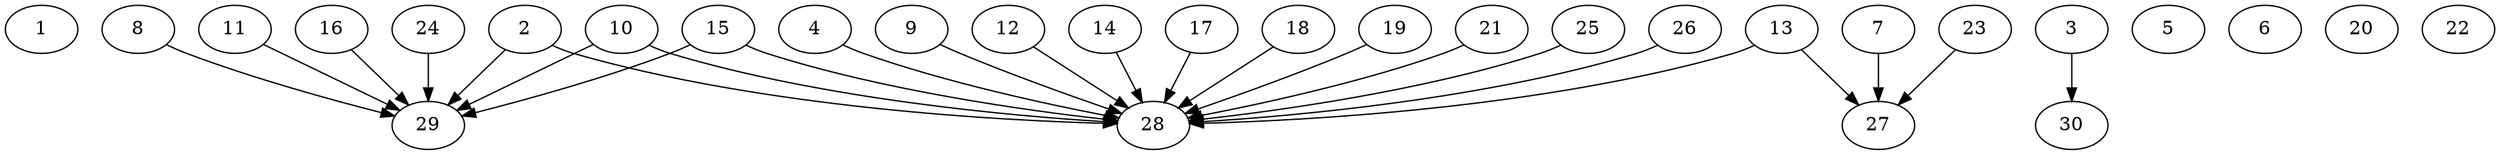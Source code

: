 // DAG automatically generated by daggen at Thu Oct  3 14:04:18 2019
// ./daggen --dot -n 30 --ccr 0.3 --fat 0.9 --regular 0.7 --density 0.7 --mindata 5242880 --maxdata 52428800 
digraph G {
  1 [size="74840747", alpha="0.12", expect_size="22452224"] 
  2 [size="72901973", alpha="0.09", expect_size="21870592"] 
  2 -> 28 [size ="21870592"]
  2 -> 29 [size ="21870592"]
  3 [size="82022400", alpha="0.20", expect_size="24606720"] 
  3 -> 30 [size ="24606720"]
  4 [size="86835200", alpha="0.03", expect_size="26050560"] 
  4 -> 28 [size ="26050560"]
  5 [size="95880533", alpha="0.03", expect_size="28764160"] 
  6 [size="71505920", alpha="0.12", expect_size="21451776"] 
  7 [size="29890560", alpha="0.13", expect_size="8967168"] 
  7 -> 27 [size ="8967168"]
  8 [size="167690240", alpha="0.09", expect_size="50307072"] 
  8 -> 29 [size ="50307072"]
  9 [size="84404907", alpha="0.07", expect_size="25321472"] 
  9 -> 28 [size ="25321472"]
  10 [size="148787200", alpha="0.06", expect_size="44636160"] 
  10 -> 28 [size ="44636160"]
  10 -> 29 [size ="44636160"]
  11 [size="80936960", alpha="0.01", expect_size="24281088"] 
  11 -> 29 [size ="24281088"]
  12 [size="20179627", alpha="0.06", expect_size="6053888"] 
  12 -> 28 [size ="6053888"]
  13 [size="94750720", alpha="0.17", expect_size="28425216"] 
  13 -> 27 [size ="28425216"]
  13 -> 28 [size ="28425216"]
  14 [size="92439893", alpha="0.08", expect_size="27731968"] 
  14 -> 28 [size ="27731968"]
  15 [size="117394773", alpha="0.14", expect_size="35218432"] 
  15 -> 28 [size ="35218432"]
  15 -> 29 [size ="35218432"]
  16 [size="142090240", alpha="0.17", expect_size="42627072"] 
  16 -> 29 [size ="42627072"]
  17 [size="77984427", alpha="0.12", expect_size="23395328"] 
  17 -> 28 [size ="23395328"]
  18 [size="22265173", alpha="0.04", expect_size="6679552"] 
  18 -> 28 [size ="6679552"]
  19 [size="94556160", alpha="0.19", expect_size="28366848"] 
  19 -> 28 [size ="28366848"]
  20 [size="150968320", alpha="0.14", expect_size="45290496"] 
  21 [size="44154880", alpha="0.15", expect_size="13246464"] 
  21 -> 28 [size ="13246464"]
  22 [size="50070187", alpha="0.04", expect_size="15021056"] 
  23 [size="94194347", alpha="0.01", expect_size="28258304"] 
  23 -> 27 [size ="28258304"]
  24 [size="73403733", alpha="0.06", expect_size="22021120"] 
  24 -> 29 [size ="22021120"]
  25 [size="134072320", alpha="0.02", expect_size="40221696"] 
  25 -> 28 [size ="40221696"]
  26 [size="85073920", alpha="0.04", expect_size="25522176"] 
  26 -> 28 [size ="25522176"]
  27 [size="60914347", alpha="0.08", expect_size="18274304"] 
  28 [size="158648320", alpha="0.12", expect_size="47594496"] 
  29 [size="30924800", alpha="0.03", expect_size="9277440"] 
  30 [size="26115413", alpha="0.12", expect_size="7834624"] 
}

